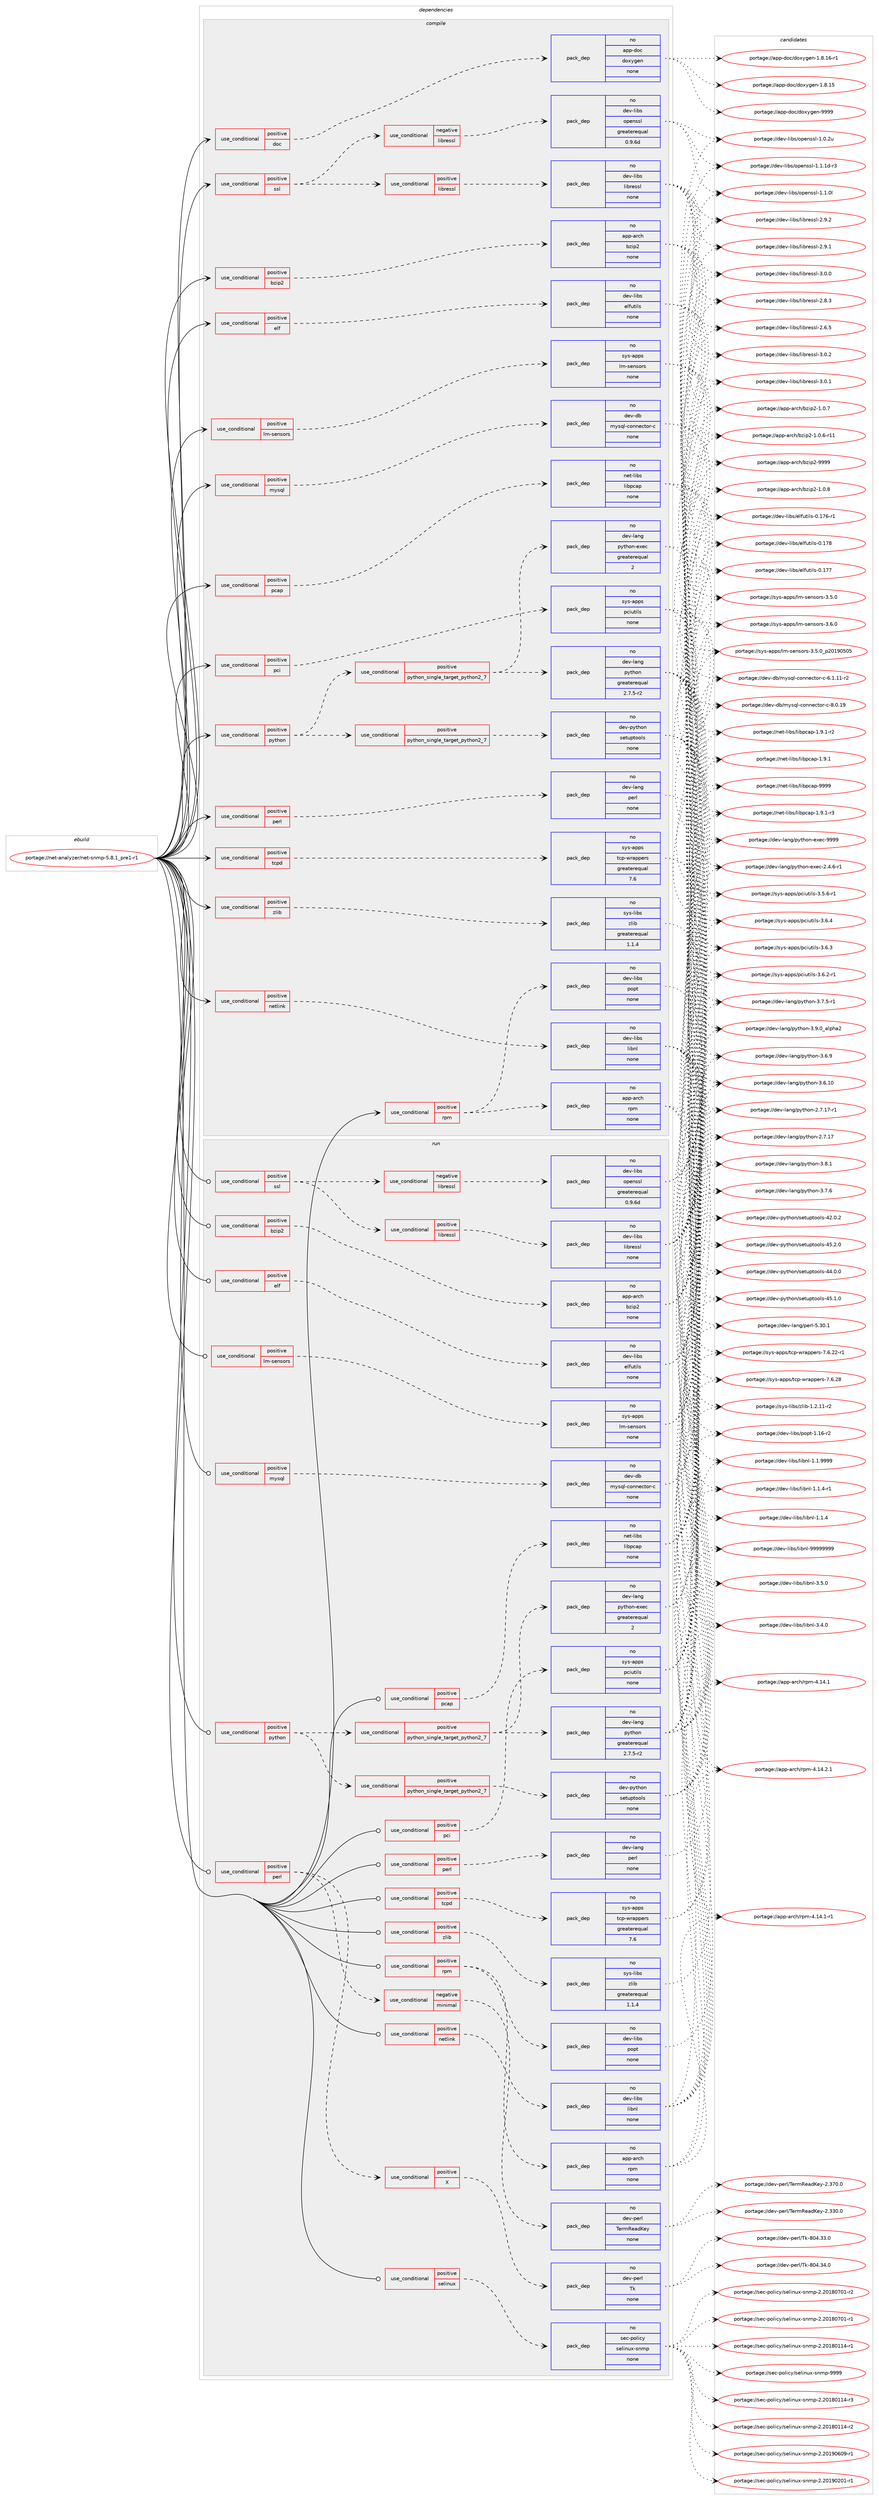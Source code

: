 digraph prolog {

# *************
# Graph options
# *************

newrank=true;
concentrate=true;
compound=true;
graph [rankdir=LR,fontname=Helvetica,fontsize=10,ranksep=1.5];#, ranksep=2.5, nodesep=0.2];
edge  [arrowhead=vee];
node  [fontname=Helvetica,fontsize=10];

# **********
# The ebuild
# **********

subgraph cluster_leftcol {
color=gray;
rank=same;
label=<<i>ebuild</i>>;
id [label="portage://net-analyzer/net-snmp-5.8.1_pre1-r1", color=red, width=4, href="../net-analyzer/net-snmp-5.8.1_pre1-r1.svg"];
}

# ****************
# The dependencies
# ****************

subgraph cluster_midcol {
color=gray;
label=<<i>dependencies</i>>;
subgraph cluster_compile {
fillcolor="#eeeeee";
style=filled;
label=<<i>compile</i>>;
subgraph cond35419 {
dependency157395 [label=<<TABLE BORDER="0" CELLBORDER="1" CELLSPACING="0" CELLPADDING="4"><TR><TD ROWSPAN="3" CELLPADDING="10">use_conditional</TD></TR><TR><TD>positive</TD></TR><TR><TD>bzip2</TD></TR></TABLE>>, shape=none, color=red];
subgraph pack119416 {
dependency157396 [label=<<TABLE BORDER="0" CELLBORDER="1" CELLSPACING="0" CELLPADDING="4" WIDTH="220"><TR><TD ROWSPAN="6" CELLPADDING="30">pack_dep</TD></TR><TR><TD WIDTH="110">no</TD></TR><TR><TD>app-arch</TD></TR><TR><TD>bzip2</TD></TR><TR><TD>none</TD></TR><TR><TD></TD></TR></TABLE>>, shape=none, color=blue];
}
dependency157395:e -> dependency157396:w [weight=20,style="dashed",arrowhead="vee"];
}
id:e -> dependency157395:w [weight=20,style="solid",arrowhead="vee"];
subgraph cond35420 {
dependency157397 [label=<<TABLE BORDER="0" CELLBORDER="1" CELLSPACING="0" CELLPADDING="4"><TR><TD ROWSPAN="3" CELLPADDING="10">use_conditional</TD></TR><TR><TD>positive</TD></TR><TR><TD>doc</TD></TR></TABLE>>, shape=none, color=red];
subgraph pack119417 {
dependency157398 [label=<<TABLE BORDER="0" CELLBORDER="1" CELLSPACING="0" CELLPADDING="4" WIDTH="220"><TR><TD ROWSPAN="6" CELLPADDING="30">pack_dep</TD></TR><TR><TD WIDTH="110">no</TD></TR><TR><TD>app-doc</TD></TR><TR><TD>doxygen</TD></TR><TR><TD>none</TD></TR><TR><TD></TD></TR></TABLE>>, shape=none, color=blue];
}
dependency157397:e -> dependency157398:w [weight=20,style="dashed",arrowhead="vee"];
}
id:e -> dependency157397:w [weight=20,style="solid",arrowhead="vee"];
subgraph cond35421 {
dependency157399 [label=<<TABLE BORDER="0" CELLBORDER="1" CELLSPACING="0" CELLPADDING="4"><TR><TD ROWSPAN="3" CELLPADDING="10">use_conditional</TD></TR><TR><TD>positive</TD></TR><TR><TD>elf</TD></TR></TABLE>>, shape=none, color=red];
subgraph pack119418 {
dependency157400 [label=<<TABLE BORDER="0" CELLBORDER="1" CELLSPACING="0" CELLPADDING="4" WIDTH="220"><TR><TD ROWSPAN="6" CELLPADDING="30">pack_dep</TD></TR><TR><TD WIDTH="110">no</TD></TR><TR><TD>dev-libs</TD></TR><TR><TD>elfutils</TD></TR><TR><TD>none</TD></TR><TR><TD></TD></TR></TABLE>>, shape=none, color=blue];
}
dependency157399:e -> dependency157400:w [weight=20,style="dashed",arrowhead="vee"];
}
id:e -> dependency157399:w [weight=20,style="solid",arrowhead="vee"];
subgraph cond35422 {
dependency157401 [label=<<TABLE BORDER="0" CELLBORDER="1" CELLSPACING="0" CELLPADDING="4"><TR><TD ROWSPAN="3" CELLPADDING="10">use_conditional</TD></TR><TR><TD>positive</TD></TR><TR><TD>lm-sensors</TD></TR></TABLE>>, shape=none, color=red];
subgraph pack119419 {
dependency157402 [label=<<TABLE BORDER="0" CELLBORDER="1" CELLSPACING="0" CELLPADDING="4" WIDTH="220"><TR><TD ROWSPAN="6" CELLPADDING="30">pack_dep</TD></TR><TR><TD WIDTH="110">no</TD></TR><TR><TD>sys-apps</TD></TR><TR><TD>lm-sensors</TD></TR><TR><TD>none</TD></TR><TR><TD></TD></TR></TABLE>>, shape=none, color=blue];
}
dependency157401:e -> dependency157402:w [weight=20,style="dashed",arrowhead="vee"];
}
id:e -> dependency157401:w [weight=20,style="solid",arrowhead="vee"];
subgraph cond35423 {
dependency157403 [label=<<TABLE BORDER="0" CELLBORDER="1" CELLSPACING="0" CELLPADDING="4"><TR><TD ROWSPAN="3" CELLPADDING="10">use_conditional</TD></TR><TR><TD>positive</TD></TR><TR><TD>mysql</TD></TR></TABLE>>, shape=none, color=red];
subgraph pack119420 {
dependency157404 [label=<<TABLE BORDER="0" CELLBORDER="1" CELLSPACING="0" CELLPADDING="4" WIDTH="220"><TR><TD ROWSPAN="6" CELLPADDING="30">pack_dep</TD></TR><TR><TD WIDTH="110">no</TD></TR><TR><TD>dev-db</TD></TR><TR><TD>mysql-connector-c</TD></TR><TR><TD>none</TD></TR><TR><TD></TD></TR></TABLE>>, shape=none, color=blue];
}
dependency157403:e -> dependency157404:w [weight=20,style="dashed",arrowhead="vee"];
}
id:e -> dependency157403:w [weight=20,style="solid",arrowhead="vee"];
subgraph cond35424 {
dependency157405 [label=<<TABLE BORDER="0" CELLBORDER="1" CELLSPACING="0" CELLPADDING="4"><TR><TD ROWSPAN="3" CELLPADDING="10">use_conditional</TD></TR><TR><TD>positive</TD></TR><TR><TD>netlink</TD></TR></TABLE>>, shape=none, color=red];
subgraph pack119421 {
dependency157406 [label=<<TABLE BORDER="0" CELLBORDER="1" CELLSPACING="0" CELLPADDING="4" WIDTH="220"><TR><TD ROWSPAN="6" CELLPADDING="30">pack_dep</TD></TR><TR><TD WIDTH="110">no</TD></TR><TR><TD>dev-libs</TD></TR><TR><TD>libnl</TD></TR><TR><TD>none</TD></TR><TR><TD></TD></TR></TABLE>>, shape=none, color=blue];
}
dependency157405:e -> dependency157406:w [weight=20,style="dashed",arrowhead="vee"];
}
id:e -> dependency157405:w [weight=20,style="solid",arrowhead="vee"];
subgraph cond35425 {
dependency157407 [label=<<TABLE BORDER="0" CELLBORDER="1" CELLSPACING="0" CELLPADDING="4"><TR><TD ROWSPAN="3" CELLPADDING="10">use_conditional</TD></TR><TR><TD>positive</TD></TR><TR><TD>pcap</TD></TR></TABLE>>, shape=none, color=red];
subgraph pack119422 {
dependency157408 [label=<<TABLE BORDER="0" CELLBORDER="1" CELLSPACING="0" CELLPADDING="4" WIDTH="220"><TR><TD ROWSPAN="6" CELLPADDING="30">pack_dep</TD></TR><TR><TD WIDTH="110">no</TD></TR><TR><TD>net-libs</TD></TR><TR><TD>libpcap</TD></TR><TR><TD>none</TD></TR><TR><TD></TD></TR></TABLE>>, shape=none, color=blue];
}
dependency157407:e -> dependency157408:w [weight=20,style="dashed",arrowhead="vee"];
}
id:e -> dependency157407:w [weight=20,style="solid",arrowhead="vee"];
subgraph cond35426 {
dependency157409 [label=<<TABLE BORDER="0" CELLBORDER="1" CELLSPACING="0" CELLPADDING="4"><TR><TD ROWSPAN="3" CELLPADDING="10">use_conditional</TD></TR><TR><TD>positive</TD></TR><TR><TD>pci</TD></TR></TABLE>>, shape=none, color=red];
subgraph pack119423 {
dependency157410 [label=<<TABLE BORDER="0" CELLBORDER="1" CELLSPACING="0" CELLPADDING="4" WIDTH="220"><TR><TD ROWSPAN="6" CELLPADDING="30">pack_dep</TD></TR><TR><TD WIDTH="110">no</TD></TR><TR><TD>sys-apps</TD></TR><TR><TD>pciutils</TD></TR><TR><TD>none</TD></TR><TR><TD></TD></TR></TABLE>>, shape=none, color=blue];
}
dependency157409:e -> dependency157410:w [weight=20,style="dashed",arrowhead="vee"];
}
id:e -> dependency157409:w [weight=20,style="solid",arrowhead="vee"];
subgraph cond35427 {
dependency157411 [label=<<TABLE BORDER="0" CELLBORDER="1" CELLSPACING="0" CELLPADDING="4"><TR><TD ROWSPAN="3" CELLPADDING="10">use_conditional</TD></TR><TR><TD>positive</TD></TR><TR><TD>perl</TD></TR></TABLE>>, shape=none, color=red];
subgraph pack119424 {
dependency157412 [label=<<TABLE BORDER="0" CELLBORDER="1" CELLSPACING="0" CELLPADDING="4" WIDTH="220"><TR><TD ROWSPAN="6" CELLPADDING="30">pack_dep</TD></TR><TR><TD WIDTH="110">no</TD></TR><TR><TD>dev-lang</TD></TR><TR><TD>perl</TD></TR><TR><TD>none</TD></TR><TR><TD></TD></TR></TABLE>>, shape=none, color=blue];
}
dependency157411:e -> dependency157412:w [weight=20,style="dashed",arrowhead="vee"];
}
id:e -> dependency157411:w [weight=20,style="solid",arrowhead="vee"];
subgraph cond35428 {
dependency157413 [label=<<TABLE BORDER="0" CELLBORDER="1" CELLSPACING="0" CELLPADDING="4"><TR><TD ROWSPAN="3" CELLPADDING="10">use_conditional</TD></TR><TR><TD>positive</TD></TR><TR><TD>python</TD></TR></TABLE>>, shape=none, color=red];
subgraph cond35429 {
dependency157414 [label=<<TABLE BORDER="0" CELLBORDER="1" CELLSPACING="0" CELLPADDING="4"><TR><TD ROWSPAN="3" CELLPADDING="10">use_conditional</TD></TR><TR><TD>positive</TD></TR><TR><TD>python_single_target_python2_7</TD></TR></TABLE>>, shape=none, color=red];
subgraph pack119425 {
dependency157415 [label=<<TABLE BORDER="0" CELLBORDER="1" CELLSPACING="0" CELLPADDING="4" WIDTH="220"><TR><TD ROWSPAN="6" CELLPADDING="30">pack_dep</TD></TR><TR><TD WIDTH="110">no</TD></TR><TR><TD>dev-python</TD></TR><TR><TD>setuptools</TD></TR><TR><TD>none</TD></TR><TR><TD></TD></TR></TABLE>>, shape=none, color=blue];
}
dependency157414:e -> dependency157415:w [weight=20,style="dashed",arrowhead="vee"];
}
dependency157413:e -> dependency157414:w [weight=20,style="dashed",arrowhead="vee"];
subgraph cond35430 {
dependency157416 [label=<<TABLE BORDER="0" CELLBORDER="1" CELLSPACING="0" CELLPADDING="4"><TR><TD ROWSPAN="3" CELLPADDING="10">use_conditional</TD></TR><TR><TD>positive</TD></TR><TR><TD>python_single_target_python2_7</TD></TR></TABLE>>, shape=none, color=red];
subgraph pack119426 {
dependency157417 [label=<<TABLE BORDER="0" CELLBORDER="1" CELLSPACING="0" CELLPADDING="4" WIDTH="220"><TR><TD ROWSPAN="6" CELLPADDING="30">pack_dep</TD></TR><TR><TD WIDTH="110">no</TD></TR><TR><TD>dev-lang</TD></TR><TR><TD>python</TD></TR><TR><TD>greaterequal</TD></TR><TR><TD>2.7.5-r2</TD></TR></TABLE>>, shape=none, color=blue];
}
dependency157416:e -> dependency157417:w [weight=20,style="dashed",arrowhead="vee"];
subgraph pack119427 {
dependency157418 [label=<<TABLE BORDER="0" CELLBORDER="1" CELLSPACING="0" CELLPADDING="4" WIDTH="220"><TR><TD ROWSPAN="6" CELLPADDING="30">pack_dep</TD></TR><TR><TD WIDTH="110">no</TD></TR><TR><TD>dev-lang</TD></TR><TR><TD>python-exec</TD></TR><TR><TD>greaterequal</TD></TR><TR><TD>2</TD></TR></TABLE>>, shape=none, color=blue];
}
dependency157416:e -> dependency157418:w [weight=20,style="dashed",arrowhead="vee"];
}
dependency157413:e -> dependency157416:w [weight=20,style="dashed",arrowhead="vee"];
}
id:e -> dependency157413:w [weight=20,style="solid",arrowhead="vee"];
subgraph cond35431 {
dependency157419 [label=<<TABLE BORDER="0" CELLBORDER="1" CELLSPACING="0" CELLPADDING="4"><TR><TD ROWSPAN="3" CELLPADDING="10">use_conditional</TD></TR><TR><TD>positive</TD></TR><TR><TD>rpm</TD></TR></TABLE>>, shape=none, color=red];
subgraph pack119428 {
dependency157420 [label=<<TABLE BORDER="0" CELLBORDER="1" CELLSPACING="0" CELLPADDING="4" WIDTH="220"><TR><TD ROWSPAN="6" CELLPADDING="30">pack_dep</TD></TR><TR><TD WIDTH="110">no</TD></TR><TR><TD>app-arch</TD></TR><TR><TD>rpm</TD></TR><TR><TD>none</TD></TR><TR><TD></TD></TR></TABLE>>, shape=none, color=blue];
}
dependency157419:e -> dependency157420:w [weight=20,style="dashed",arrowhead="vee"];
subgraph pack119429 {
dependency157421 [label=<<TABLE BORDER="0" CELLBORDER="1" CELLSPACING="0" CELLPADDING="4" WIDTH="220"><TR><TD ROWSPAN="6" CELLPADDING="30">pack_dep</TD></TR><TR><TD WIDTH="110">no</TD></TR><TR><TD>dev-libs</TD></TR><TR><TD>popt</TD></TR><TR><TD>none</TD></TR><TR><TD></TD></TR></TABLE>>, shape=none, color=blue];
}
dependency157419:e -> dependency157421:w [weight=20,style="dashed",arrowhead="vee"];
}
id:e -> dependency157419:w [weight=20,style="solid",arrowhead="vee"];
subgraph cond35432 {
dependency157422 [label=<<TABLE BORDER="0" CELLBORDER="1" CELLSPACING="0" CELLPADDING="4"><TR><TD ROWSPAN="3" CELLPADDING="10">use_conditional</TD></TR><TR><TD>positive</TD></TR><TR><TD>ssl</TD></TR></TABLE>>, shape=none, color=red];
subgraph cond35433 {
dependency157423 [label=<<TABLE BORDER="0" CELLBORDER="1" CELLSPACING="0" CELLPADDING="4"><TR><TD ROWSPAN="3" CELLPADDING="10">use_conditional</TD></TR><TR><TD>negative</TD></TR><TR><TD>libressl</TD></TR></TABLE>>, shape=none, color=red];
subgraph pack119430 {
dependency157424 [label=<<TABLE BORDER="0" CELLBORDER="1" CELLSPACING="0" CELLPADDING="4" WIDTH="220"><TR><TD ROWSPAN="6" CELLPADDING="30">pack_dep</TD></TR><TR><TD WIDTH="110">no</TD></TR><TR><TD>dev-libs</TD></TR><TR><TD>openssl</TD></TR><TR><TD>greaterequal</TD></TR><TR><TD>0.9.6d</TD></TR></TABLE>>, shape=none, color=blue];
}
dependency157423:e -> dependency157424:w [weight=20,style="dashed",arrowhead="vee"];
}
dependency157422:e -> dependency157423:w [weight=20,style="dashed",arrowhead="vee"];
subgraph cond35434 {
dependency157425 [label=<<TABLE BORDER="0" CELLBORDER="1" CELLSPACING="0" CELLPADDING="4"><TR><TD ROWSPAN="3" CELLPADDING="10">use_conditional</TD></TR><TR><TD>positive</TD></TR><TR><TD>libressl</TD></TR></TABLE>>, shape=none, color=red];
subgraph pack119431 {
dependency157426 [label=<<TABLE BORDER="0" CELLBORDER="1" CELLSPACING="0" CELLPADDING="4" WIDTH="220"><TR><TD ROWSPAN="6" CELLPADDING="30">pack_dep</TD></TR><TR><TD WIDTH="110">no</TD></TR><TR><TD>dev-libs</TD></TR><TR><TD>libressl</TD></TR><TR><TD>none</TD></TR><TR><TD></TD></TR></TABLE>>, shape=none, color=blue];
}
dependency157425:e -> dependency157426:w [weight=20,style="dashed",arrowhead="vee"];
}
dependency157422:e -> dependency157425:w [weight=20,style="dashed",arrowhead="vee"];
}
id:e -> dependency157422:w [weight=20,style="solid",arrowhead="vee"];
subgraph cond35435 {
dependency157427 [label=<<TABLE BORDER="0" CELLBORDER="1" CELLSPACING="0" CELLPADDING="4"><TR><TD ROWSPAN="3" CELLPADDING="10">use_conditional</TD></TR><TR><TD>positive</TD></TR><TR><TD>tcpd</TD></TR></TABLE>>, shape=none, color=red];
subgraph pack119432 {
dependency157428 [label=<<TABLE BORDER="0" CELLBORDER="1" CELLSPACING="0" CELLPADDING="4" WIDTH="220"><TR><TD ROWSPAN="6" CELLPADDING="30">pack_dep</TD></TR><TR><TD WIDTH="110">no</TD></TR><TR><TD>sys-apps</TD></TR><TR><TD>tcp-wrappers</TD></TR><TR><TD>greaterequal</TD></TR><TR><TD>7.6</TD></TR></TABLE>>, shape=none, color=blue];
}
dependency157427:e -> dependency157428:w [weight=20,style="dashed",arrowhead="vee"];
}
id:e -> dependency157427:w [weight=20,style="solid",arrowhead="vee"];
subgraph cond35436 {
dependency157429 [label=<<TABLE BORDER="0" CELLBORDER="1" CELLSPACING="0" CELLPADDING="4"><TR><TD ROWSPAN="3" CELLPADDING="10">use_conditional</TD></TR><TR><TD>positive</TD></TR><TR><TD>zlib</TD></TR></TABLE>>, shape=none, color=red];
subgraph pack119433 {
dependency157430 [label=<<TABLE BORDER="0" CELLBORDER="1" CELLSPACING="0" CELLPADDING="4" WIDTH="220"><TR><TD ROWSPAN="6" CELLPADDING="30">pack_dep</TD></TR><TR><TD WIDTH="110">no</TD></TR><TR><TD>sys-libs</TD></TR><TR><TD>zlib</TD></TR><TR><TD>greaterequal</TD></TR><TR><TD>1.1.4</TD></TR></TABLE>>, shape=none, color=blue];
}
dependency157429:e -> dependency157430:w [weight=20,style="dashed",arrowhead="vee"];
}
id:e -> dependency157429:w [weight=20,style="solid",arrowhead="vee"];
}
subgraph cluster_compileandrun {
fillcolor="#eeeeee";
style=filled;
label=<<i>compile and run</i>>;
}
subgraph cluster_run {
fillcolor="#eeeeee";
style=filled;
label=<<i>run</i>>;
subgraph cond35437 {
dependency157431 [label=<<TABLE BORDER="0" CELLBORDER="1" CELLSPACING="0" CELLPADDING="4"><TR><TD ROWSPAN="3" CELLPADDING="10">use_conditional</TD></TR><TR><TD>positive</TD></TR><TR><TD>bzip2</TD></TR></TABLE>>, shape=none, color=red];
subgraph pack119434 {
dependency157432 [label=<<TABLE BORDER="0" CELLBORDER="1" CELLSPACING="0" CELLPADDING="4" WIDTH="220"><TR><TD ROWSPAN="6" CELLPADDING="30">pack_dep</TD></TR><TR><TD WIDTH="110">no</TD></TR><TR><TD>app-arch</TD></TR><TR><TD>bzip2</TD></TR><TR><TD>none</TD></TR><TR><TD></TD></TR></TABLE>>, shape=none, color=blue];
}
dependency157431:e -> dependency157432:w [weight=20,style="dashed",arrowhead="vee"];
}
id:e -> dependency157431:w [weight=20,style="solid",arrowhead="odot"];
subgraph cond35438 {
dependency157433 [label=<<TABLE BORDER="0" CELLBORDER="1" CELLSPACING="0" CELLPADDING="4"><TR><TD ROWSPAN="3" CELLPADDING="10">use_conditional</TD></TR><TR><TD>positive</TD></TR><TR><TD>elf</TD></TR></TABLE>>, shape=none, color=red];
subgraph pack119435 {
dependency157434 [label=<<TABLE BORDER="0" CELLBORDER="1" CELLSPACING="0" CELLPADDING="4" WIDTH="220"><TR><TD ROWSPAN="6" CELLPADDING="30">pack_dep</TD></TR><TR><TD WIDTH="110">no</TD></TR><TR><TD>dev-libs</TD></TR><TR><TD>elfutils</TD></TR><TR><TD>none</TD></TR><TR><TD></TD></TR></TABLE>>, shape=none, color=blue];
}
dependency157433:e -> dependency157434:w [weight=20,style="dashed",arrowhead="vee"];
}
id:e -> dependency157433:w [weight=20,style="solid",arrowhead="odot"];
subgraph cond35439 {
dependency157435 [label=<<TABLE BORDER="0" CELLBORDER="1" CELLSPACING="0" CELLPADDING="4"><TR><TD ROWSPAN="3" CELLPADDING="10">use_conditional</TD></TR><TR><TD>positive</TD></TR><TR><TD>lm-sensors</TD></TR></TABLE>>, shape=none, color=red];
subgraph pack119436 {
dependency157436 [label=<<TABLE BORDER="0" CELLBORDER="1" CELLSPACING="0" CELLPADDING="4" WIDTH="220"><TR><TD ROWSPAN="6" CELLPADDING="30">pack_dep</TD></TR><TR><TD WIDTH="110">no</TD></TR><TR><TD>sys-apps</TD></TR><TR><TD>lm-sensors</TD></TR><TR><TD>none</TD></TR><TR><TD></TD></TR></TABLE>>, shape=none, color=blue];
}
dependency157435:e -> dependency157436:w [weight=20,style="dashed",arrowhead="vee"];
}
id:e -> dependency157435:w [weight=20,style="solid",arrowhead="odot"];
subgraph cond35440 {
dependency157437 [label=<<TABLE BORDER="0" CELLBORDER="1" CELLSPACING="0" CELLPADDING="4"><TR><TD ROWSPAN="3" CELLPADDING="10">use_conditional</TD></TR><TR><TD>positive</TD></TR><TR><TD>mysql</TD></TR></TABLE>>, shape=none, color=red];
subgraph pack119437 {
dependency157438 [label=<<TABLE BORDER="0" CELLBORDER="1" CELLSPACING="0" CELLPADDING="4" WIDTH="220"><TR><TD ROWSPAN="6" CELLPADDING="30">pack_dep</TD></TR><TR><TD WIDTH="110">no</TD></TR><TR><TD>dev-db</TD></TR><TR><TD>mysql-connector-c</TD></TR><TR><TD>none</TD></TR><TR><TD></TD></TR></TABLE>>, shape=none, color=blue];
}
dependency157437:e -> dependency157438:w [weight=20,style="dashed",arrowhead="vee"];
}
id:e -> dependency157437:w [weight=20,style="solid",arrowhead="odot"];
subgraph cond35441 {
dependency157439 [label=<<TABLE BORDER="0" CELLBORDER="1" CELLSPACING="0" CELLPADDING="4"><TR><TD ROWSPAN="3" CELLPADDING="10">use_conditional</TD></TR><TR><TD>positive</TD></TR><TR><TD>netlink</TD></TR></TABLE>>, shape=none, color=red];
subgraph pack119438 {
dependency157440 [label=<<TABLE BORDER="0" CELLBORDER="1" CELLSPACING="0" CELLPADDING="4" WIDTH="220"><TR><TD ROWSPAN="6" CELLPADDING="30">pack_dep</TD></TR><TR><TD WIDTH="110">no</TD></TR><TR><TD>dev-libs</TD></TR><TR><TD>libnl</TD></TR><TR><TD>none</TD></TR><TR><TD></TD></TR></TABLE>>, shape=none, color=blue];
}
dependency157439:e -> dependency157440:w [weight=20,style="dashed",arrowhead="vee"];
}
id:e -> dependency157439:w [weight=20,style="solid",arrowhead="odot"];
subgraph cond35442 {
dependency157441 [label=<<TABLE BORDER="0" CELLBORDER="1" CELLSPACING="0" CELLPADDING="4"><TR><TD ROWSPAN="3" CELLPADDING="10">use_conditional</TD></TR><TR><TD>positive</TD></TR><TR><TD>pcap</TD></TR></TABLE>>, shape=none, color=red];
subgraph pack119439 {
dependency157442 [label=<<TABLE BORDER="0" CELLBORDER="1" CELLSPACING="0" CELLPADDING="4" WIDTH="220"><TR><TD ROWSPAN="6" CELLPADDING="30">pack_dep</TD></TR><TR><TD WIDTH="110">no</TD></TR><TR><TD>net-libs</TD></TR><TR><TD>libpcap</TD></TR><TR><TD>none</TD></TR><TR><TD></TD></TR></TABLE>>, shape=none, color=blue];
}
dependency157441:e -> dependency157442:w [weight=20,style="dashed",arrowhead="vee"];
}
id:e -> dependency157441:w [weight=20,style="solid",arrowhead="odot"];
subgraph cond35443 {
dependency157443 [label=<<TABLE BORDER="0" CELLBORDER="1" CELLSPACING="0" CELLPADDING="4"><TR><TD ROWSPAN="3" CELLPADDING="10">use_conditional</TD></TR><TR><TD>positive</TD></TR><TR><TD>pci</TD></TR></TABLE>>, shape=none, color=red];
subgraph pack119440 {
dependency157444 [label=<<TABLE BORDER="0" CELLBORDER="1" CELLSPACING="0" CELLPADDING="4" WIDTH="220"><TR><TD ROWSPAN="6" CELLPADDING="30">pack_dep</TD></TR><TR><TD WIDTH="110">no</TD></TR><TR><TD>sys-apps</TD></TR><TR><TD>pciutils</TD></TR><TR><TD>none</TD></TR><TR><TD></TD></TR></TABLE>>, shape=none, color=blue];
}
dependency157443:e -> dependency157444:w [weight=20,style="dashed",arrowhead="vee"];
}
id:e -> dependency157443:w [weight=20,style="solid",arrowhead="odot"];
subgraph cond35444 {
dependency157445 [label=<<TABLE BORDER="0" CELLBORDER="1" CELLSPACING="0" CELLPADDING="4"><TR><TD ROWSPAN="3" CELLPADDING="10">use_conditional</TD></TR><TR><TD>positive</TD></TR><TR><TD>perl</TD></TR></TABLE>>, shape=none, color=red];
subgraph cond35445 {
dependency157446 [label=<<TABLE BORDER="0" CELLBORDER="1" CELLSPACING="0" CELLPADDING="4"><TR><TD ROWSPAN="3" CELLPADDING="10">use_conditional</TD></TR><TR><TD>positive</TD></TR><TR><TD>X</TD></TR></TABLE>>, shape=none, color=red];
subgraph pack119441 {
dependency157447 [label=<<TABLE BORDER="0" CELLBORDER="1" CELLSPACING="0" CELLPADDING="4" WIDTH="220"><TR><TD ROWSPAN="6" CELLPADDING="30">pack_dep</TD></TR><TR><TD WIDTH="110">no</TD></TR><TR><TD>dev-perl</TD></TR><TR><TD>Tk</TD></TR><TR><TD>none</TD></TR><TR><TD></TD></TR></TABLE>>, shape=none, color=blue];
}
dependency157446:e -> dependency157447:w [weight=20,style="dashed",arrowhead="vee"];
}
dependency157445:e -> dependency157446:w [weight=20,style="dashed",arrowhead="vee"];
subgraph cond35446 {
dependency157448 [label=<<TABLE BORDER="0" CELLBORDER="1" CELLSPACING="0" CELLPADDING="4"><TR><TD ROWSPAN="3" CELLPADDING="10">use_conditional</TD></TR><TR><TD>negative</TD></TR><TR><TD>minimal</TD></TR></TABLE>>, shape=none, color=red];
subgraph pack119442 {
dependency157449 [label=<<TABLE BORDER="0" CELLBORDER="1" CELLSPACING="0" CELLPADDING="4" WIDTH="220"><TR><TD ROWSPAN="6" CELLPADDING="30">pack_dep</TD></TR><TR><TD WIDTH="110">no</TD></TR><TR><TD>dev-perl</TD></TR><TR><TD>TermReadKey</TD></TR><TR><TD>none</TD></TR><TR><TD></TD></TR></TABLE>>, shape=none, color=blue];
}
dependency157448:e -> dependency157449:w [weight=20,style="dashed",arrowhead="vee"];
}
dependency157445:e -> dependency157448:w [weight=20,style="dashed",arrowhead="vee"];
}
id:e -> dependency157445:w [weight=20,style="solid",arrowhead="odot"];
subgraph cond35447 {
dependency157450 [label=<<TABLE BORDER="0" CELLBORDER="1" CELLSPACING="0" CELLPADDING="4"><TR><TD ROWSPAN="3" CELLPADDING="10">use_conditional</TD></TR><TR><TD>positive</TD></TR><TR><TD>perl</TD></TR></TABLE>>, shape=none, color=red];
subgraph pack119443 {
dependency157451 [label=<<TABLE BORDER="0" CELLBORDER="1" CELLSPACING="0" CELLPADDING="4" WIDTH="220"><TR><TD ROWSPAN="6" CELLPADDING="30">pack_dep</TD></TR><TR><TD WIDTH="110">no</TD></TR><TR><TD>dev-lang</TD></TR><TR><TD>perl</TD></TR><TR><TD>none</TD></TR><TR><TD></TD></TR></TABLE>>, shape=none, color=blue];
}
dependency157450:e -> dependency157451:w [weight=20,style="dashed",arrowhead="vee"];
}
id:e -> dependency157450:w [weight=20,style="solid",arrowhead="odot"];
subgraph cond35448 {
dependency157452 [label=<<TABLE BORDER="0" CELLBORDER="1" CELLSPACING="0" CELLPADDING="4"><TR><TD ROWSPAN="3" CELLPADDING="10">use_conditional</TD></TR><TR><TD>positive</TD></TR><TR><TD>python</TD></TR></TABLE>>, shape=none, color=red];
subgraph cond35449 {
dependency157453 [label=<<TABLE BORDER="0" CELLBORDER="1" CELLSPACING="0" CELLPADDING="4"><TR><TD ROWSPAN="3" CELLPADDING="10">use_conditional</TD></TR><TR><TD>positive</TD></TR><TR><TD>python_single_target_python2_7</TD></TR></TABLE>>, shape=none, color=red];
subgraph pack119444 {
dependency157454 [label=<<TABLE BORDER="0" CELLBORDER="1" CELLSPACING="0" CELLPADDING="4" WIDTH="220"><TR><TD ROWSPAN="6" CELLPADDING="30">pack_dep</TD></TR><TR><TD WIDTH="110">no</TD></TR><TR><TD>dev-python</TD></TR><TR><TD>setuptools</TD></TR><TR><TD>none</TD></TR><TR><TD></TD></TR></TABLE>>, shape=none, color=blue];
}
dependency157453:e -> dependency157454:w [weight=20,style="dashed",arrowhead="vee"];
}
dependency157452:e -> dependency157453:w [weight=20,style="dashed",arrowhead="vee"];
subgraph cond35450 {
dependency157455 [label=<<TABLE BORDER="0" CELLBORDER="1" CELLSPACING="0" CELLPADDING="4"><TR><TD ROWSPAN="3" CELLPADDING="10">use_conditional</TD></TR><TR><TD>positive</TD></TR><TR><TD>python_single_target_python2_7</TD></TR></TABLE>>, shape=none, color=red];
subgraph pack119445 {
dependency157456 [label=<<TABLE BORDER="0" CELLBORDER="1" CELLSPACING="0" CELLPADDING="4" WIDTH="220"><TR><TD ROWSPAN="6" CELLPADDING="30">pack_dep</TD></TR><TR><TD WIDTH="110">no</TD></TR><TR><TD>dev-lang</TD></TR><TR><TD>python</TD></TR><TR><TD>greaterequal</TD></TR><TR><TD>2.7.5-r2</TD></TR></TABLE>>, shape=none, color=blue];
}
dependency157455:e -> dependency157456:w [weight=20,style="dashed",arrowhead="vee"];
subgraph pack119446 {
dependency157457 [label=<<TABLE BORDER="0" CELLBORDER="1" CELLSPACING="0" CELLPADDING="4" WIDTH="220"><TR><TD ROWSPAN="6" CELLPADDING="30">pack_dep</TD></TR><TR><TD WIDTH="110">no</TD></TR><TR><TD>dev-lang</TD></TR><TR><TD>python-exec</TD></TR><TR><TD>greaterequal</TD></TR><TR><TD>2</TD></TR></TABLE>>, shape=none, color=blue];
}
dependency157455:e -> dependency157457:w [weight=20,style="dashed",arrowhead="vee"];
}
dependency157452:e -> dependency157455:w [weight=20,style="dashed",arrowhead="vee"];
}
id:e -> dependency157452:w [weight=20,style="solid",arrowhead="odot"];
subgraph cond35451 {
dependency157458 [label=<<TABLE BORDER="0" CELLBORDER="1" CELLSPACING="0" CELLPADDING="4"><TR><TD ROWSPAN="3" CELLPADDING="10">use_conditional</TD></TR><TR><TD>positive</TD></TR><TR><TD>rpm</TD></TR></TABLE>>, shape=none, color=red];
subgraph pack119447 {
dependency157459 [label=<<TABLE BORDER="0" CELLBORDER="1" CELLSPACING="0" CELLPADDING="4" WIDTH="220"><TR><TD ROWSPAN="6" CELLPADDING="30">pack_dep</TD></TR><TR><TD WIDTH="110">no</TD></TR><TR><TD>app-arch</TD></TR><TR><TD>rpm</TD></TR><TR><TD>none</TD></TR><TR><TD></TD></TR></TABLE>>, shape=none, color=blue];
}
dependency157458:e -> dependency157459:w [weight=20,style="dashed",arrowhead="vee"];
subgraph pack119448 {
dependency157460 [label=<<TABLE BORDER="0" CELLBORDER="1" CELLSPACING="0" CELLPADDING="4" WIDTH="220"><TR><TD ROWSPAN="6" CELLPADDING="30">pack_dep</TD></TR><TR><TD WIDTH="110">no</TD></TR><TR><TD>dev-libs</TD></TR><TR><TD>popt</TD></TR><TR><TD>none</TD></TR><TR><TD></TD></TR></TABLE>>, shape=none, color=blue];
}
dependency157458:e -> dependency157460:w [weight=20,style="dashed",arrowhead="vee"];
}
id:e -> dependency157458:w [weight=20,style="solid",arrowhead="odot"];
subgraph cond35452 {
dependency157461 [label=<<TABLE BORDER="0" CELLBORDER="1" CELLSPACING="0" CELLPADDING="4"><TR><TD ROWSPAN="3" CELLPADDING="10">use_conditional</TD></TR><TR><TD>positive</TD></TR><TR><TD>selinux</TD></TR></TABLE>>, shape=none, color=red];
subgraph pack119449 {
dependency157462 [label=<<TABLE BORDER="0" CELLBORDER="1" CELLSPACING="0" CELLPADDING="4" WIDTH="220"><TR><TD ROWSPAN="6" CELLPADDING="30">pack_dep</TD></TR><TR><TD WIDTH="110">no</TD></TR><TR><TD>sec-policy</TD></TR><TR><TD>selinux-snmp</TD></TR><TR><TD>none</TD></TR><TR><TD></TD></TR></TABLE>>, shape=none, color=blue];
}
dependency157461:e -> dependency157462:w [weight=20,style="dashed",arrowhead="vee"];
}
id:e -> dependency157461:w [weight=20,style="solid",arrowhead="odot"];
subgraph cond35453 {
dependency157463 [label=<<TABLE BORDER="0" CELLBORDER="1" CELLSPACING="0" CELLPADDING="4"><TR><TD ROWSPAN="3" CELLPADDING="10">use_conditional</TD></TR><TR><TD>positive</TD></TR><TR><TD>ssl</TD></TR></TABLE>>, shape=none, color=red];
subgraph cond35454 {
dependency157464 [label=<<TABLE BORDER="0" CELLBORDER="1" CELLSPACING="0" CELLPADDING="4"><TR><TD ROWSPAN="3" CELLPADDING="10">use_conditional</TD></TR><TR><TD>negative</TD></TR><TR><TD>libressl</TD></TR></TABLE>>, shape=none, color=red];
subgraph pack119450 {
dependency157465 [label=<<TABLE BORDER="0" CELLBORDER="1" CELLSPACING="0" CELLPADDING="4" WIDTH="220"><TR><TD ROWSPAN="6" CELLPADDING="30">pack_dep</TD></TR><TR><TD WIDTH="110">no</TD></TR><TR><TD>dev-libs</TD></TR><TR><TD>openssl</TD></TR><TR><TD>greaterequal</TD></TR><TR><TD>0.9.6d</TD></TR></TABLE>>, shape=none, color=blue];
}
dependency157464:e -> dependency157465:w [weight=20,style="dashed",arrowhead="vee"];
}
dependency157463:e -> dependency157464:w [weight=20,style="dashed",arrowhead="vee"];
subgraph cond35455 {
dependency157466 [label=<<TABLE BORDER="0" CELLBORDER="1" CELLSPACING="0" CELLPADDING="4"><TR><TD ROWSPAN="3" CELLPADDING="10">use_conditional</TD></TR><TR><TD>positive</TD></TR><TR><TD>libressl</TD></TR></TABLE>>, shape=none, color=red];
subgraph pack119451 {
dependency157467 [label=<<TABLE BORDER="0" CELLBORDER="1" CELLSPACING="0" CELLPADDING="4" WIDTH="220"><TR><TD ROWSPAN="6" CELLPADDING="30">pack_dep</TD></TR><TR><TD WIDTH="110">no</TD></TR><TR><TD>dev-libs</TD></TR><TR><TD>libressl</TD></TR><TR><TD>none</TD></TR><TR><TD></TD></TR></TABLE>>, shape=none, color=blue];
}
dependency157466:e -> dependency157467:w [weight=20,style="dashed",arrowhead="vee"];
}
dependency157463:e -> dependency157466:w [weight=20,style="dashed",arrowhead="vee"];
}
id:e -> dependency157463:w [weight=20,style="solid",arrowhead="odot"];
subgraph cond35456 {
dependency157468 [label=<<TABLE BORDER="0" CELLBORDER="1" CELLSPACING="0" CELLPADDING="4"><TR><TD ROWSPAN="3" CELLPADDING="10">use_conditional</TD></TR><TR><TD>positive</TD></TR><TR><TD>tcpd</TD></TR></TABLE>>, shape=none, color=red];
subgraph pack119452 {
dependency157469 [label=<<TABLE BORDER="0" CELLBORDER="1" CELLSPACING="0" CELLPADDING="4" WIDTH="220"><TR><TD ROWSPAN="6" CELLPADDING="30">pack_dep</TD></TR><TR><TD WIDTH="110">no</TD></TR><TR><TD>sys-apps</TD></TR><TR><TD>tcp-wrappers</TD></TR><TR><TD>greaterequal</TD></TR><TR><TD>7.6</TD></TR></TABLE>>, shape=none, color=blue];
}
dependency157468:e -> dependency157469:w [weight=20,style="dashed",arrowhead="vee"];
}
id:e -> dependency157468:w [weight=20,style="solid",arrowhead="odot"];
subgraph cond35457 {
dependency157470 [label=<<TABLE BORDER="0" CELLBORDER="1" CELLSPACING="0" CELLPADDING="4"><TR><TD ROWSPAN="3" CELLPADDING="10">use_conditional</TD></TR><TR><TD>positive</TD></TR><TR><TD>zlib</TD></TR></TABLE>>, shape=none, color=red];
subgraph pack119453 {
dependency157471 [label=<<TABLE BORDER="0" CELLBORDER="1" CELLSPACING="0" CELLPADDING="4" WIDTH="220"><TR><TD ROWSPAN="6" CELLPADDING="30">pack_dep</TD></TR><TR><TD WIDTH="110">no</TD></TR><TR><TD>sys-libs</TD></TR><TR><TD>zlib</TD></TR><TR><TD>greaterequal</TD></TR><TR><TD>1.1.4</TD></TR></TABLE>>, shape=none, color=blue];
}
dependency157470:e -> dependency157471:w [weight=20,style="dashed",arrowhead="vee"];
}
id:e -> dependency157470:w [weight=20,style="solid",arrowhead="odot"];
}
}

# **************
# The candidates
# **************

subgraph cluster_choices {
rank=same;
color=gray;
label=<<i>candidates</i>>;

subgraph choice119416 {
color=black;
nodesep=1;
choice971121124597114991044798122105112504557575757 [label="portage://app-arch/bzip2-9999", color=red, width=4,href="../app-arch/bzip2-9999.svg"];
choice97112112459711499104479812210511250454946484656 [label="portage://app-arch/bzip2-1.0.8", color=red, width=4,href="../app-arch/bzip2-1.0.8.svg"];
choice97112112459711499104479812210511250454946484655 [label="portage://app-arch/bzip2-1.0.7", color=red, width=4,href="../app-arch/bzip2-1.0.7.svg"];
choice97112112459711499104479812210511250454946484654451144949 [label="portage://app-arch/bzip2-1.0.6-r11", color=red, width=4,href="../app-arch/bzip2-1.0.6-r11.svg"];
dependency157396:e -> choice971121124597114991044798122105112504557575757:w [style=dotted,weight="100"];
dependency157396:e -> choice97112112459711499104479812210511250454946484656:w [style=dotted,weight="100"];
dependency157396:e -> choice97112112459711499104479812210511250454946484655:w [style=dotted,weight="100"];
dependency157396:e -> choice97112112459711499104479812210511250454946484654451144949:w [style=dotted,weight="100"];
}
subgraph choice119417 {
color=black;
nodesep=1;
choice971121124510011199471001111201211031011104557575757 [label="portage://app-doc/doxygen-9999", color=red, width=4,href="../app-doc/doxygen-9999.svg"];
choice97112112451001119947100111120121103101110454946564649544511449 [label="portage://app-doc/doxygen-1.8.16-r1", color=red, width=4,href="../app-doc/doxygen-1.8.16-r1.svg"];
choice9711211245100111994710011112012110310111045494656464953 [label="portage://app-doc/doxygen-1.8.15", color=red, width=4,href="../app-doc/doxygen-1.8.15.svg"];
dependency157398:e -> choice971121124510011199471001111201211031011104557575757:w [style=dotted,weight="100"];
dependency157398:e -> choice97112112451001119947100111120121103101110454946564649544511449:w [style=dotted,weight="100"];
dependency157398:e -> choice9711211245100111994710011112012110310111045494656464953:w [style=dotted,weight="100"];
}
subgraph choice119418 {
color=black;
nodesep=1;
choice100101118451081059811547101108102117116105108115454846495556 [label="portage://dev-libs/elfutils-0.178", color=red, width=4,href="../dev-libs/elfutils-0.178.svg"];
choice100101118451081059811547101108102117116105108115454846495555 [label="portage://dev-libs/elfutils-0.177", color=red, width=4,href="../dev-libs/elfutils-0.177.svg"];
choice1001011184510810598115471011081021171161051081154548464955544511449 [label="portage://dev-libs/elfutils-0.176-r1", color=red, width=4,href="../dev-libs/elfutils-0.176-r1.svg"];
dependency157400:e -> choice100101118451081059811547101108102117116105108115454846495556:w [style=dotted,weight="100"];
dependency157400:e -> choice100101118451081059811547101108102117116105108115454846495555:w [style=dotted,weight="100"];
dependency157400:e -> choice1001011184510810598115471011081021171161051081154548464955544511449:w [style=dotted,weight="100"];
}
subgraph choice119419 {
color=black;
nodesep=1;
choice11512111545971121121154710810945115101110115111114115455146544648 [label="portage://sys-apps/lm-sensors-3.6.0", color=red, width=4,href="../sys-apps/lm-sensors-3.6.0.svg"];
choice11512111545971121121154710810945115101110115111114115455146534648951125048495748534853 [label="portage://sys-apps/lm-sensors-3.5.0_p20190505", color=red, width=4,href="../sys-apps/lm-sensors-3.5.0_p20190505.svg"];
choice11512111545971121121154710810945115101110115111114115455146534648 [label="portage://sys-apps/lm-sensors-3.5.0", color=red, width=4,href="../sys-apps/lm-sensors-3.5.0.svg"];
dependency157402:e -> choice11512111545971121121154710810945115101110115111114115455146544648:w [style=dotted,weight="100"];
dependency157402:e -> choice11512111545971121121154710810945115101110115111114115455146534648951125048495748534853:w [style=dotted,weight="100"];
dependency157402:e -> choice11512111545971121121154710810945115101110115111114115455146534648:w [style=dotted,weight="100"];
}
subgraph choice119420 {
color=black;
nodesep=1;
choice100101118451009847109121115113108459911111011010199116111114459945564648464957 [label="portage://dev-db/mysql-connector-c-8.0.19", color=red, width=4,href="../dev-db/mysql-connector-c-8.0.19.svg"];
choice1001011184510098471091211151131084599111110110101991161111144599455446494649494511450 [label="portage://dev-db/mysql-connector-c-6.1.11-r2", color=red, width=4,href="../dev-db/mysql-connector-c-6.1.11-r2.svg"];
dependency157404:e -> choice100101118451009847109121115113108459911111011010199116111114459945564648464957:w [style=dotted,weight="100"];
dependency157404:e -> choice1001011184510098471091211151131084599111110110101991161111144599455446494649494511450:w [style=dotted,weight="100"];
}
subgraph choice119421 {
color=black;
nodesep=1;
choice10010111845108105981154710810598110108455757575757575757 [label="portage://dev-libs/libnl-99999999", color=red, width=4,href="../dev-libs/libnl-99999999.svg"];
choice10010111845108105981154710810598110108455146534648 [label="portage://dev-libs/libnl-3.5.0", color=red, width=4,href="../dev-libs/libnl-3.5.0.svg"];
choice10010111845108105981154710810598110108455146524648 [label="portage://dev-libs/libnl-3.4.0", color=red, width=4,href="../dev-libs/libnl-3.4.0.svg"];
choice10010111845108105981154710810598110108454946494657575757 [label="portage://dev-libs/libnl-1.1.9999", color=red, width=4,href="../dev-libs/libnl-1.1.9999.svg"];
choice100101118451081059811547108105981101084549464946524511449 [label="portage://dev-libs/libnl-1.1.4-r1", color=red, width=4,href="../dev-libs/libnl-1.1.4-r1.svg"];
choice10010111845108105981154710810598110108454946494652 [label="portage://dev-libs/libnl-1.1.4", color=red, width=4,href="../dev-libs/libnl-1.1.4.svg"];
dependency157406:e -> choice10010111845108105981154710810598110108455757575757575757:w [style=dotted,weight="100"];
dependency157406:e -> choice10010111845108105981154710810598110108455146534648:w [style=dotted,weight="100"];
dependency157406:e -> choice10010111845108105981154710810598110108455146524648:w [style=dotted,weight="100"];
dependency157406:e -> choice10010111845108105981154710810598110108454946494657575757:w [style=dotted,weight="100"];
dependency157406:e -> choice100101118451081059811547108105981101084549464946524511449:w [style=dotted,weight="100"];
dependency157406:e -> choice10010111845108105981154710810598110108454946494652:w [style=dotted,weight="100"];
}
subgraph choice119422 {
color=black;
nodesep=1;
choice1101011164510810598115471081059811299971124557575757 [label="portage://net-libs/libpcap-9999", color=red, width=4,href="../net-libs/libpcap-9999.svg"];
choice1101011164510810598115471081059811299971124549465746494511451 [label="portage://net-libs/libpcap-1.9.1-r3", color=red, width=4,href="../net-libs/libpcap-1.9.1-r3.svg"];
choice1101011164510810598115471081059811299971124549465746494511450 [label="portage://net-libs/libpcap-1.9.1-r2", color=red, width=4,href="../net-libs/libpcap-1.9.1-r2.svg"];
choice110101116451081059811547108105981129997112454946574649 [label="portage://net-libs/libpcap-1.9.1", color=red, width=4,href="../net-libs/libpcap-1.9.1.svg"];
dependency157408:e -> choice1101011164510810598115471081059811299971124557575757:w [style=dotted,weight="100"];
dependency157408:e -> choice1101011164510810598115471081059811299971124549465746494511451:w [style=dotted,weight="100"];
dependency157408:e -> choice1101011164510810598115471081059811299971124549465746494511450:w [style=dotted,weight="100"];
dependency157408:e -> choice110101116451081059811547108105981129997112454946574649:w [style=dotted,weight="100"];
}
subgraph choice119423 {
color=black;
nodesep=1;
choice11512111545971121121154711299105117116105108115455146544652 [label="portage://sys-apps/pciutils-3.6.4", color=red, width=4,href="../sys-apps/pciutils-3.6.4.svg"];
choice11512111545971121121154711299105117116105108115455146544651 [label="portage://sys-apps/pciutils-3.6.3", color=red, width=4,href="../sys-apps/pciutils-3.6.3.svg"];
choice115121115459711211211547112991051171161051081154551465446504511449 [label="portage://sys-apps/pciutils-3.6.2-r1", color=red, width=4,href="../sys-apps/pciutils-3.6.2-r1.svg"];
choice115121115459711211211547112991051171161051081154551465346544511449 [label="portage://sys-apps/pciutils-3.5.6-r1", color=red, width=4,href="../sys-apps/pciutils-3.5.6-r1.svg"];
dependency157410:e -> choice11512111545971121121154711299105117116105108115455146544652:w [style=dotted,weight="100"];
dependency157410:e -> choice11512111545971121121154711299105117116105108115455146544651:w [style=dotted,weight="100"];
dependency157410:e -> choice115121115459711211211547112991051171161051081154551465446504511449:w [style=dotted,weight="100"];
dependency157410:e -> choice115121115459711211211547112991051171161051081154551465346544511449:w [style=dotted,weight="100"];
}
subgraph choice119424 {
color=black;
nodesep=1;
choice10010111845108971101034711210111410845534651484649 [label="portage://dev-lang/perl-5.30.1", color=red, width=4,href="../dev-lang/perl-5.30.1.svg"];
dependency157412:e -> choice10010111845108971101034711210111410845534651484649:w [style=dotted,weight="100"];
}
subgraph choice119425 {
color=black;
nodesep=1;
choice100101118451121211161041111104711510111611711211611111110811545525346504648 [label="portage://dev-python/setuptools-45.2.0", color=red, width=4,href="../dev-python/setuptools-45.2.0.svg"];
choice100101118451121211161041111104711510111611711211611111110811545525346494648 [label="portage://dev-python/setuptools-45.1.0", color=red, width=4,href="../dev-python/setuptools-45.1.0.svg"];
choice100101118451121211161041111104711510111611711211611111110811545525246484648 [label="portage://dev-python/setuptools-44.0.0", color=red, width=4,href="../dev-python/setuptools-44.0.0.svg"];
choice100101118451121211161041111104711510111611711211611111110811545525046484650 [label="portage://dev-python/setuptools-42.0.2", color=red, width=4,href="../dev-python/setuptools-42.0.2.svg"];
dependency157415:e -> choice100101118451121211161041111104711510111611711211611111110811545525346504648:w [style=dotted,weight="100"];
dependency157415:e -> choice100101118451121211161041111104711510111611711211611111110811545525346494648:w [style=dotted,weight="100"];
dependency157415:e -> choice100101118451121211161041111104711510111611711211611111110811545525246484648:w [style=dotted,weight="100"];
dependency157415:e -> choice100101118451121211161041111104711510111611711211611111110811545525046484650:w [style=dotted,weight="100"];
}
subgraph choice119426 {
color=black;
nodesep=1;
choice10010111845108971101034711212111610411111045514657464895971081121049750 [label="portage://dev-lang/python-3.9.0_alpha2", color=red, width=4,href="../dev-lang/python-3.9.0_alpha2.svg"];
choice100101118451089711010347112121116104111110455146564649 [label="portage://dev-lang/python-3.8.1", color=red, width=4,href="../dev-lang/python-3.8.1.svg"];
choice100101118451089711010347112121116104111110455146554654 [label="portage://dev-lang/python-3.7.6", color=red, width=4,href="../dev-lang/python-3.7.6.svg"];
choice1001011184510897110103471121211161041111104551465546534511449 [label="portage://dev-lang/python-3.7.5-r1", color=red, width=4,href="../dev-lang/python-3.7.5-r1.svg"];
choice100101118451089711010347112121116104111110455146544657 [label="portage://dev-lang/python-3.6.9", color=red, width=4,href="../dev-lang/python-3.6.9.svg"];
choice10010111845108971101034711212111610411111045514654464948 [label="portage://dev-lang/python-3.6.10", color=red, width=4,href="../dev-lang/python-3.6.10.svg"];
choice100101118451089711010347112121116104111110455046554649554511449 [label="portage://dev-lang/python-2.7.17-r1", color=red, width=4,href="../dev-lang/python-2.7.17-r1.svg"];
choice10010111845108971101034711212111610411111045504655464955 [label="portage://dev-lang/python-2.7.17", color=red, width=4,href="../dev-lang/python-2.7.17.svg"];
dependency157417:e -> choice10010111845108971101034711212111610411111045514657464895971081121049750:w [style=dotted,weight="100"];
dependency157417:e -> choice100101118451089711010347112121116104111110455146564649:w [style=dotted,weight="100"];
dependency157417:e -> choice100101118451089711010347112121116104111110455146554654:w [style=dotted,weight="100"];
dependency157417:e -> choice1001011184510897110103471121211161041111104551465546534511449:w [style=dotted,weight="100"];
dependency157417:e -> choice100101118451089711010347112121116104111110455146544657:w [style=dotted,weight="100"];
dependency157417:e -> choice10010111845108971101034711212111610411111045514654464948:w [style=dotted,weight="100"];
dependency157417:e -> choice100101118451089711010347112121116104111110455046554649554511449:w [style=dotted,weight="100"];
dependency157417:e -> choice10010111845108971101034711212111610411111045504655464955:w [style=dotted,weight="100"];
}
subgraph choice119427 {
color=black;
nodesep=1;
choice10010111845108971101034711212111610411111045101120101994557575757 [label="portage://dev-lang/python-exec-9999", color=red, width=4,href="../dev-lang/python-exec-9999.svg"];
choice10010111845108971101034711212111610411111045101120101994550465246544511449 [label="portage://dev-lang/python-exec-2.4.6-r1", color=red, width=4,href="../dev-lang/python-exec-2.4.6-r1.svg"];
dependency157418:e -> choice10010111845108971101034711212111610411111045101120101994557575757:w [style=dotted,weight="100"];
dependency157418:e -> choice10010111845108971101034711212111610411111045101120101994550465246544511449:w [style=dotted,weight="100"];
}
subgraph choice119428 {
color=black;
nodesep=1;
choice9711211245971149910447114112109455246495246504649 [label="portage://app-arch/rpm-4.14.2.1", color=red, width=4,href="../app-arch/rpm-4.14.2.1.svg"];
choice9711211245971149910447114112109455246495246494511449 [label="portage://app-arch/rpm-4.14.1-r1", color=red, width=4,href="../app-arch/rpm-4.14.1-r1.svg"];
choice971121124597114991044711411210945524649524649 [label="portage://app-arch/rpm-4.14.1", color=red, width=4,href="../app-arch/rpm-4.14.1.svg"];
dependency157420:e -> choice9711211245971149910447114112109455246495246504649:w [style=dotted,weight="100"];
dependency157420:e -> choice9711211245971149910447114112109455246495246494511449:w [style=dotted,weight="100"];
dependency157420:e -> choice971121124597114991044711411210945524649524649:w [style=dotted,weight="100"];
}
subgraph choice119429 {
color=black;
nodesep=1;
choice10010111845108105981154711211111211645494649544511450 [label="portage://dev-libs/popt-1.16-r2", color=red, width=4,href="../dev-libs/popt-1.16-r2.svg"];
dependency157421:e -> choice10010111845108105981154711211111211645494649544511450:w [style=dotted,weight="100"];
}
subgraph choice119430 {
color=black;
nodesep=1;
choice1001011184510810598115471111121011101151151084549464946491004511451 [label="portage://dev-libs/openssl-1.1.1d-r3", color=red, width=4,href="../dev-libs/openssl-1.1.1d-r3.svg"];
choice100101118451081059811547111112101110115115108454946494648108 [label="portage://dev-libs/openssl-1.1.0l", color=red, width=4,href="../dev-libs/openssl-1.1.0l.svg"];
choice100101118451081059811547111112101110115115108454946484650117 [label="portage://dev-libs/openssl-1.0.2u", color=red, width=4,href="../dev-libs/openssl-1.0.2u.svg"];
dependency157424:e -> choice1001011184510810598115471111121011101151151084549464946491004511451:w [style=dotted,weight="100"];
dependency157424:e -> choice100101118451081059811547111112101110115115108454946494648108:w [style=dotted,weight="100"];
dependency157424:e -> choice100101118451081059811547111112101110115115108454946484650117:w [style=dotted,weight="100"];
}
subgraph choice119431 {
color=black;
nodesep=1;
choice10010111845108105981154710810598114101115115108455146484650 [label="portage://dev-libs/libressl-3.0.2", color=red, width=4,href="../dev-libs/libressl-3.0.2.svg"];
choice10010111845108105981154710810598114101115115108455146484649 [label="portage://dev-libs/libressl-3.0.1", color=red, width=4,href="../dev-libs/libressl-3.0.1.svg"];
choice10010111845108105981154710810598114101115115108455146484648 [label="portage://dev-libs/libressl-3.0.0", color=red, width=4,href="../dev-libs/libressl-3.0.0.svg"];
choice10010111845108105981154710810598114101115115108455046574650 [label="portage://dev-libs/libressl-2.9.2", color=red, width=4,href="../dev-libs/libressl-2.9.2.svg"];
choice10010111845108105981154710810598114101115115108455046574649 [label="portage://dev-libs/libressl-2.9.1", color=red, width=4,href="../dev-libs/libressl-2.9.1.svg"];
choice10010111845108105981154710810598114101115115108455046564651 [label="portage://dev-libs/libressl-2.8.3", color=red, width=4,href="../dev-libs/libressl-2.8.3.svg"];
choice10010111845108105981154710810598114101115115108455046544653 [label="portage://dev-libs/libressl-2.6.5", color=red, width=4,href="../dev-libs/libressl-2.6.5.svg"];
dependency157426:e -> choice10010111845108105981154710810598114101115115108455146484650:w [style=dotted,weight="100"];
dependency157426:e -> choice10010111845108105981154710810598114101115115108455146484649:w [style=dotted,weight="100"];
dependency157426:e -> choice10010111845108105981154710810598114101115115108455146484648:w [style=dotted,weight="100"];
dependency157426:e -> choice10010111845108105981154710810598114101115115108455046574650:w [style=dotted,weight="100"];
dependency157426:e -> choice10010111845108105981154710810598114101115115108455046574649:w [style=dotted,weight="100"];
dependency157426:e -> choice10010111845108105981154710810598114101115115108455046564651:w [style=dotted,weight="100"];
dependency157426:e -> choice10010111845108105981154710810598114101115115108455046544653:w [style=dotted,weight="100"];
}
subgraph choice119432 {
color=black;
nodesep=1;
choice11512111545971121121154711699112451191149711211210111411545554654465056 [label="portage://sys-apps/tcp-wrappers-7.6.28", color=red, width=4,href="../sys-apps/tcp-wrappers-7.6.28.svg"];
choice115121115459711211211547116991124511911497112112101114115455546544650504511449 [label="portage://sys-apps/tcp-wrappers-7.6.22-r1", color=red, width=4,href="../sys-apps/tcp-wrappers-7.6.22-r1.svg"];
dependency157428:e -> choice11512111545971121121154711699112451191149711211210111411545554654465056:w [style=dotted,weight="100"];
dependency157428:e -> choice115121115459711211211547116991124511911497112112101114115455546544650504511449:w [style=dotted,weight="100"];
}
subgraph choice119433 {
color=black;
nodesep=1;
choice11512111545108105981154712210810598454946504649494511450 [label="portage://sys-libs/zlib-1.2.11-r2", color=red, width=4,href="../sys-libs/zlib-1.2.11-r2.svg"];
dependency157430:e -> choice11512111545108105981154712210810598454946504649494511450:w [style=dotted,weight="100"];
}
subgraph choice119434 {
color=black;
nodesep=1;
choice971121124597114991044798122105112504557575757 [label="portage://app-arch/bzip2-9999", color=red, width=4,href="../app-arch/bzip2-9999.svg"];
choice97112112459711499104479812210511250454946484656 [label="portage://app-arch/bzip2-1.0.8", color=red, width=4,href="../app-arch/bzip2-1.0.8.svg"];
choice97112112459711499104479812210511250454946484655 [label="portage://app-arch/bzip2-1.0.7", color=red, width=4,href="../app-arch/bzip2-1.0.7.svg"];
choice97112112459711499104479812210511250454946484654451144949 [label="portage://app-arch/bzip2-1.0.6-r11", color=red, width=4,href="../app-arch/bzip2-1.0.6-r11.svg"];
dependency157432:e -> choice971121124597114991044798122105112504557575757:w [style=dotted,weight="100"];
dependency157432:e -> choice97112112459711499104479812210511250454946484656:w [style=dotted,weight="100"];
dependency157432:e -> choice97112112459711499104479812210511250454946484655:w [style=dotted,weight="100"];
dependency157432:e -> choice97112112459711499104479812210511250454946484654451144949:w [style=dotted,weight="100"];
}
subgraph choice119435 {
color=black;
nodesep=1;
choice100101118451081059811547101108102117116105108115454846495556 [label="portage://dev-libs/elfutils-0.178", color=red, width=4,href="../dev-libs/elfutils-0.178.svg"];
choice100101118451081059811547101108102117116105108115454846495555 [label="portage://dev-libs/elfutils-0.177", color=red, width=4,href="../dev-libs/elfutils-0.177.svg"];
choice1001011184510810598115471011081021171161051081154548464955544511449 [label="portage://dev-libs/elfutils-0.176-r1", color=red, width=4,href="../dev-libs/elfutils-0.176-r1.svg"];
dependency157434:e -> choice100101118451081059811547101108102117116105108115454846495556:w [style=dotted,weight="100"];
dependency157434:e -> choice100101118451081059811547101108102117116105108115454846495555:w [style=dotted,weight="100"];
dependency157434:e -> choice1001011184510810598115471011081021171161051081154548464955544511449:w [style=dotted,weight="100"];
}
subgraph choice119436 {
color=black;
nodesep=1;
choice11512111545971121121154710810945115101110115111114115455146544648 [label="portage://sys-apps/lm-sensors-3.6.0", color=red, width=4,href="../sys-apps/lm-sensors-3.6.0.svg"];
choice11512111545971121121154710810945115101110115111114115455146534648951125048495748534853 [label="portage://sys-apps/lm-sensors-3.5.0_p20190505", color=red, width=4,href="../sys-apps/lm-sensors-3.5.0_p20190505.svg"];
choice11512111545971121121154710810945115101110115111114115455146534648 [label="portage://sys-apps/lm-sensors-3.5.0", color=red, width=4,href="../sys-apps/lm-sensors-3.5.0.svg"];
dependency157436:e -> choice11512111545971121121154710810945115101110115111114115455146544648:w [style=dotted,weight="100"];
dependency157436:e -> choice11512111545971121121154710810945115101110115111114115455146534648951125048495748534853:w [style=dotted,weight="100"];
dependency157436:e -> choice11512111545971121121154710810945115101110115111114115455146534648:w [style=dotted,weight="100"];
}
subgraph choice119437 {
color=black;
nodesep=1;
choice100101118451009847109121115113108459911111011010199116111114459945564648464957 [label="portage://dev-db/mysql-connector-c-8.0.19", color=red, width=4,href="../dev-db/mysql-connector-c-8.0.19.svg"];
choice1001011184510098471091211151131084599111110110101991161111144599455446494649494511450 [label="portage://dev-db/mysql-connector-c-6.1.11-r2", color=red, width=4,href="../dev-db/mysql-connector-c-6.1.11-r2.svg"];
dependency157438:e -> choice100101118451009847109121115113108459911111011010199116111114459945564648464957:w [style=dotted,weight="100"];
dependency157438:e -> choice1001011184510098471091211151131084599111110110101991161111144599455446494649494511450:w [style=dotted,weight="100"];
}
subgraph choice119438 {
color=black;
nodesep=1;
choice10010111845108105981154710810598110108455757575757575757 [label="portage://dev-libs/libnl-99999999", color=red, width=4,href="../dev-libs/libnl-99999999.svg"];
choice10010111845108105981154710810598110108455146534648 [label="portage://dev-libs/libnl-3.5.0", color=red, width=4,href="../dev-libs/libnl-3.5.0.svg"];
choice10010111845108105981154710810598110108455146524648 [label="portage://dev-libs/libnl-3.4.0", color=red, width=4,href="../dev-libs/libnl-3.4.0.svg"];
choice10010111845108105981154710810598110108454946494657575757 [label="portage://dev-libs/libnl-1.1.9999", color=red, width=4,href="../dev-libs/libnl-1.1.9999.svg"];
choice100101118451081059811547108105981101084549464946524511449 [label="portage://dev-libs/libnl-1.1.4-r1", color=red, width=4,href="../dev-libs/libnl-1.1.4-r1.svg"];
choice10010111845108105981154710810598110108454946494652 [label="portage://dev-libs/libnl-1.1.4", color=red, width=4,href="../dev-libs/libnl-1.1.4.svg"];
dependency157440:e -> choice10010111845108105981154710810598110108455757575757575757:w [style=dotted,weight="100"];
dependency157440:e -> choice10010111845108105981154710810598110108455146534648:w [style=dotted,weight="100"];
dependency157440:e -> choice10010111845108105981154710810598110108455146524648:w [style=dotted,weight="100"];
dependency157440:e -> choice10010111845108105981154710810598110108454946494657575757:w [style=dotted,weight="100"];
dependency157440:e -> choice100101118451081059811547108105981101084549464946524511449:w [style=dotted,weight="100"];
dependency157440:e -> choice10010111845108105981154710810598110108454946494652:w [style=dotted,weight="100"];
}
subgraph choice119439 {
color=black;
nodesep=1;
choice1101011164510810598115471081059811299971124557575757 [label="portage://net-libs/libpcap-9999", color=red, width=4,href="../net-libs/libpcap-9999.svg"];
choice1101011164510810598115471081059811299971124549465746494511451 [label="portage://net-libs/libpcap-1.9.1-r3", color=red, width=4,href="../net-libs/libpcap-1.9.1-r3.svg"];
choice1101011164510810598115471081059811299971124549465746494511450 [label="portage://net-libs/libpcap-1.9.1-r2", color=red, width=4,href="../net-libs/libpcap-1.9.1-r2.svg"];
choice110101116451081059811547108105981129997112454946574649 [label="portage://net-libs/libpcap-1.9.1", color=red, width=4,href="../net-libs/libpcap-1.9.1.svg"];
dependency157442:e -> choice1101011164510810598115471081059811299971124557575757:w [style=dotted,weight="100"];
dependency157442:e -> choice1101011164510810598115471081059811299971124549465746494511451:w [style=dotted,weight="100"];
dependency157442:e -> choice1101011164510810598115471081059811299971124549465746494511450:w [style=dotted,weight="100"];
dependency157442:e -> choice110101116451081059811547108105981129997112454946574649:w [style=dotted,weight="100"];
}
subgraph choice119440 {
color=black;
nodesep=1;
choice11512111545971121121154711299105117116105108115455146544652 [label="portage://sys-apps/pciutils-3.6.4", color=red, width=4,href="../sys-apps/pciutils-3.6.4.svg"];
choice11512111545971121121154711299105117116105108115455146544651 [label="portage://sys-apps/pciutils-3.6.3", color=red, width=4,href="../sys-apps/pciutils-3.6.3.svg"];
choice115121115459711211211547112991051171161051081154551465446504511449 [label="portage://sys-apps/pciutils-3.6.2-r1", color=red, width=4,href="../sys-apps/pciutils-3.6.2-r1.svg"];
choice115121115459711211211547112991051171161051081154551465346544511449 [label="portage://sys-apps/pciutils-3.5.6-r1", color=red, width=4,href="../sys-apps/pciutils-3.5.6-r1.svg"];
dependency157444:e -> choice11512111545971121121154711299105117116105108115455146544652:w [style=dotted,weight="100"];
dependency157444:e -> choice11512111545971121121154711299105117116105108115455146544651:w [style=dotted,weight="100"];
dependency157444:e -> choice115121115459711211211547112991051171161051081154551465446504511449:w [style=dotted,weight="100"];
dependency157444:e -> choice115121115459711211211547112991051171161051081154551465346544511449:w [style=dotted,weight="100"];
}
subgraph choice119441 {
color=black;
nodesep=1;
choice100101118451121011141084784107455648524651524648 [label="portage://dev-perl/Tk-804.34.0", color=red, width=4,href="../dev-perl/Tk-804.34.0.svg"];
choice100101118451121011141084784107455648524651514648 [label="portage://dev-perl/Tk-804.33.0", color=red, width=4,href="../dev-perl/Tk-804.33.0.svg"];
dependency157447:e -> choice100101118451121011141084784107455648524651524648:w [style=dotted,weight="100"];
dependency157447:e -> choice100101118451121011141084784107455648524651514648:w [style=dotted,weight="100"];
}
subgraph choice119442 {
color=black;
nodesep=1;
choice1001011184511210111410847841011141098210197100751011214550465155484648 [label="portage://dev-perl/TermReadKey-2.370.0", color=red, width=4,href="../dev-perl/TermReadKey-2.370.0.svg"];
choice1001011184511210111410847841011141098210197100751011214550465151484648 [label="portage://dev-perl/TermReadKey-2.330.0", color=red, width=4,href="../dev-perl/TermReadKey-2.330.0.svg"];
dependency157449:e -> choice1001011184511210111410847841011141098210197100751011214550465155484648:w [style=dotted,weight="100"];
dependency157449:e -> choice1001011184511210111410847841011141098210197100751011214550465151484648:w [style=dotted,weight="100"];
}
subgraph choice119443 {
color=black;
nodesep=1;
choice10010111845108971101034711210111410845534651484649 [label="portage://dev-lang/perl-5.30.1", color=red, width=4,href="../dev-lang/perl-5.30.1.svg"];
dependency157451:e -> choice10010111845108971101034711210111410845534651484649:w [style=dotted,weight="100"];
}
subgraph choice119444 {
color=black;
nodesep=1;
choice100101118451121211161041111104711510111611711211611111110811545525346504648 [label="portage://dev-python/setuptools-45.2.0", color=red, width=4,href="../dev-python/setuptools-45.2.0.svg"];
choice100101118451121211161041111104711510111611711211611111110811545525346494648 [label="portage://dev-python/setuptools-45.1.0", color=red, width=4,href="../dev-python/setuptools-45.1.0.svg"];
choice100101118451121211161041111104711510111611711211611111110811545525246484648 [label="portage://dev-python/setuptools-44.0.0", color=red, width=4,href="../dev-python/setuptools-44.0.0.svg"];
choice100101118451121211161041111104711510111611711211611111110811545525046484650 [label="portage://dev-python/setuptools-42.0.2", color=red, width=4,href="../dev-python/setuptools-42.0.2.svg"];
dependency157454:e -> choice100101118451121211161041111104711510111611711211611111110811545525346504648:w [style=dotted,weight="100"];
dependency157454:e -> choice100101118451121211161041111104711510111611711211611111110811545525346494648:w [style=dotted,weight="100"];
dependency157454:e -> choice100101118451121211161041111104711510111611711211611111110811545525246484648:w [style=dotted,weight="100"];
dependency157454:e -> choice100101118451121211161041111104711510111611711211611111110811545525046484650:w [style=dotted,weight="100"];
}
subgraph choice119445 {
color=black;
nodesep=1;
choice10010111845108971101034711212111610411111045514657464895971081121049750 [label="portage://dev-lang/python-3.9.0_alpha2", color=red, width=4,href="../dev-lang/python-3.9.0_alpha2.svg"];
choice100101118451089711010347112121116104111110455146564649 [label="portage://dev-lang/python-3.8.1", color=red, width=4,href="../dev-lang/python-3.8.1.svg"];
choice100101118451089711010347112121116104111110455146554654 [label="portage://dev-lang/python-3.7.6", color=red, width=4,href="../dev-lang/python-3.7.6.svg"];
choice1001011184510897110103471121211161041111104551465546534511449 [label="portage://dev-lang/python-3.7.5-r1", color=red, width=4,href="../dev-lang/python-3.7.5-r1.svg"];
choice100101118451089711010347112121116104111110455146544657 [label="portage://dev-lang/python-3.6.9", color=red, width=4,href="../dev-lang/python-3.6.9.svg"];
choice10010111845108971101034711212111610411111045514654464948 [label="portage://dev-lang/python-3.6.10", color=red, width=4,href="../dev-lang/python-3.6.10.svg"];
choice100101118451089711010347112121116104111110455046554649554511449 [label="portage://dev-lang/python-2.7.17-r1", color=red, width=4,href="../dev-lang/python-2.7.17-r1.svg"];
choice10010111845108971101034711212111610411111045504655464955 [label="portage://dev-lang/python-2.7.17", color=red, width=4,href="../dev-lang/python-2.7.17.svg"];
dependency157456:e -> choice10010111845108971101034711212111610411111045514657464895971081121049750:w [style=dotted,weight="100"];
dependency157456:e -> choice100101118451089711010347112121116104111110455146564649:w [style=dotted,weight="100"];
dependency157456:e -> choice100101118451089711010347112121116104111110455146554654:w [style=dotted,weight="100"];
dependency157456:e -> choice1001011184510897110103471121211161041111104551465546534511449:w [style=dotted,weight="100"];
dependency157456:e -> choice100101118451089711010347112121116104111110455146544657:w [style=dotted,weight="100"];
dependency157456:e -> choice10010111845108971101034711212111610411111045514654464948:w [style=dotted,weight="100"];
dependency157456:e -> choice100101118451089711010347112121116104111110455046554649554511449:w [style=dotted,weight="100"];
dependency157456:e -> choice10010111845108971101034711212111610411111045504655464955:w [style=dotted,weight="100"];
}
subgraph choice119446 {
color=black;
nodesep=1;
choice10010111845108971101034711212111610411111045101120101994557575757 [label="portage://dev-lang/python-exec-9999", color=red, width=4,href="../dev-lang/python-exec-9999.svg"];
choice10010111845108971101034711212111610411111045101120101994550465246544511449 [label="portage://dev-lang/python-exec-2.4.6-r1", color=red, width=4,href="../dev-lang/python-exec-2.4.6-r1.svg"];
dependency157457:e -> choice10010111845108971101034711212111610411111045101120101994557575757:w [style=dotted,weight="100"];
dependency157457:e -> choice10010111845108971101034711212111610411111045101120101994550465246544511449:w [style=dotted,weight="100"];
}
subgraph choice119447 {
color=black;
nodesep=1;
choice9711211245971149910447114112109455246495246504649 [label="portage://app-arch/rpm-4.14.2.1", color=red, width=4,href="../app-arch/rpm-4.14.2.1.svg"];
choice9711211245971149910447114112109455246495246494511449 [label="portage://app-arch/rpm-4.14.1-r1", color=red, width=4,href="../app-arch/rpm-4.14.1-r1.svg"];
choice971121124597114991044711411210945524649524649 [label="portage://app-arch/rpm-4.14.1", color=red, width=4,href="../app-arch/rpm-4.14.1.svg"];
dependency157459:e -> choice9711211245971149910447114112109455246495246504649:w [style=dotted,weight="100"];
dependency157459:e -> choice9711211245971149910447114112109455246495246494511449:w [style=dotted,weight="100"];
dependency157459:e -> choice971121124597114991044711411210945524649524649:w [style=dotted,weight="100"];
}
subgraph choice119448 {
color=black;
nodesep=1;
choice10010111845108105981154711211111211645494649544511450 [label="portage://dev-libs/popt-1.16-r2", color=red, width=4,href="../dev-libs/popt-1.16-r2.svg"];
dependency157460:e -> choice10010111845108105981154711211111211645494649544511450:w [style=dotted,weight="100"];
}
subgraph choice119449 {
color=black;
nodesep=1;
choice11510199451121111081059912147115101108105110117120451151101091124557575757 [label="portage://sec-policy/selinux-snmp-9999", color=red, width=4,href="../sec-policy/selinux-snmp-9999.svg"];
choice115101994511211110810599121471151011081051101171204511511010911245504650484957485448574511449 [label="portage://sec-policy/selinux-snmp-2.20190609-r1", color=red, width=4,href="../sec-policy/selinux-snmp-2.20190609-r1.svg"];
choice115101994511211110810599121471151011081051101171204511511010911245504650484957485048494511449 [label="portage://sec-policy/selinux-snmp-2.20190201-r1", color=red, width=4,href="../sec-policy/selinux-snmp-2.20190201-r1.svg"];
choice115101994511211110810599121471151011081051101171204511511010911245504650484956485548494511450 [label="portage://sec-policy/selinux-snmp-2.20180701-r2", color=red, width=4,href="../sec-policy/selinux-snmp-2.20180701-r2.svg"];
choice115101994511211110810599121471151011081051101171204511511010911245504650484956485548494511449 [label="portage://sec-policy/selinux-snmp-2.20180701-r1", color=red, width=4,href="../sec-policy/selinux-snmp-2.20180701-r1.svg"];
choice115101994511211110810599121471151011081051101171204511511010911245504650484956484949524511451 [label="portage://sec-policy/selinux-snmp-2.20180114-r3", color=red, width=4,href="../sec-policy/selinux-snmp-2.20180114-r3.svg"];
choice115101994511211110810599121471151011081051101171204511511010911245504650484956484949524511450 [label="portage://sec-policy/selinux-snmp-2.20180114-r2", color=red, width=4,href="../sec-policy/selinux-snmp-2.20180114-r2.svg"];
choice115101994511211110810599121471151011081051101171204511511010911245504650484956484949524511449 [label="portage://sec-policy/selinux-snmp-2.20180114-r1", color=red, width=4,href="../sec-policy/selinux-snmp-2.20180114-r1.svg"];
dependency157462:e -> choice11510199451121111081059912147115101108105110117120451151101091124557575757:w [style=dotted,weight="100"];
dependency157462:e -> choice115101994511211110810599121471151011081051101171204511511010911245504650484957485448574511449:w [style=dotted,weight="100"];
dependency157462:e -> choice115101994511211110810599121471151011081051101171204511511010911245504650484957485048494511449:w [style=dotted,weight="100"];
dependency157462:e -> choice115101994511211110810599121471151011081051101171204511511010911245504650484956485548494511450:w [style=dotted,weight="100"];
dependency157462:e -> choice115101994511211110810599121471151011081051101171204511511010911245504650484956485548494511449:w [style=dotted,weight="100"];
dependency157462:e -> choice115101994511211110810599121471151011081051101171204511511010911245504650484956484949524511451:w [style=dotted,weight="100"];
dependency157462:e -> choice115101994511211110810599121471151011081051101171204511511010911245504650484956484949524511450:w [style=dotted,weight="100"];
dependency157462:e -> choice115101994511211110810599121471151011081051101171204511511010911245504650484956484949524511449:w [style=dotted,weight="100"];
}
subgraph choice119450 {
color=black;
nodesep=1;
choice1001011184510810598115471111121011101151151084549464946491004511451 [label="portage://dev-libs/openssl-1.1.1d-r3", color=red, width=4,href="../dev-libs/openssl-1.1.1d-r3.svg"];
choice100101118451081059811547111112101110115115108454946494648108 [label="portage://dev-libs/openssl-1.1.0l", color=red, width=4,href="../dev-libs/openssl-1.1.0l.svg"];
choice100101118451081059811547111112101110115115108454946484650117 [label="portage://dev-libs/openssl-1.0.2u", color=red, width=4,href="../dev-libs/openssl-1.0.2u.svg"];
dependency157465:e -> choice1001011184510810598115471111121011101151151084549464946491004511451:w [style=dotted,weight="100"];
dependency157465:e -> choice100101118451081059811547111112101110115115108454946494648108:w [style=dotted,weight="100"];
dependency157465:e -> choice100101118451081059811547111112101110115115108454946484650117:w [style=dotted,weight="100"];
}
subgraph choice119451 {
color=black;
nodesep=1;
choice10010111845108105981154710810598114101115115108455146484650 [label="portage://dev-libs/libressl-3.0.2", color=red, width=4,href="../dev-libs/libressl-3.0.2.svg"];
choice10010111845108105981154710810598114101115115108455146484649 [label="portage://dev-libs/libressl-3.0.1", color=red, width=4,href="../dev-libs/libressl-3.0.1.svg"];
choice10010111845108105981154710810598114101115115108455146484648 [label="portage://dev-libs/libressl-3.0.0", color=red, width=4,href="../dev-libs/libressl-3.0.0.svg"];
choice10010111845108105981154710810598114101115115108455046574650 [label="portage://dev-libs/libressl-2.9.2", color=red, width=4,href="../dev-libs/libressl-2.9.2.svg"];
choice10010111845108105981154710810598114101115115108455046574649 [label="portage://dev-libs/libressl-2.9.1", color=red, width=4,href="../dev-libs/libressl-2.9.1.svg"];
choice10010111845108105981154710810598114101115115108455046564651 [label="portage://dev-libs/libressl-2.8.3", color=red, width=4,href="../dev-libs/libressl-2.8.3.svg"];
choice10010111845108105981154710810598114101115115108455046544653 [label="portage://dev-libs/libressl-2.6.5", color=red, width=4,href="../dev-libs/libressl-2.6.5.svg"];
dependency157467:e -> choice10010111845108105981154710810598114101115115108455146484650:w [style=dotted,weight="100"];
dependency157467:e -> choice10010111845108105981154710810598114101115115108455146484649:w [style=dotted,weight="100"];
dependency157467:e -> choice10010111845108105981154710810598114101115115108455146484648:w [style=dotted,weight="100"];
dependency157467:e -> choice10010111845108105981154710810598114101115115108455046574650:w [style=dotted,weight="100"];
dependency157467:e -> choice10010111845108105981154710810598114101115115108455046574649:w [style=dotted,weight="100"];
dependency157467:e -> choice10010111845108105981154710810598114101115115108455046564651:w [style=dotted,weight="100"];
dependency157467:e -> choice10010111845108105981154710810598114101115115108455046544653:w [style=dotted,weight="100"];
}
subgraph choice119452 {
color=black;
nodesep=1;
choice11512111545971121121154711699112451191149711211210111411545554654465056 [label="portage://sys-apps/tcp-wrappers-7.6.28", color=red, width=4,href="../sys-apps/tcp-wrappers-7.6.28.svg"];
choice115121115459711211211547116991124511911497112112101114115455546544650504511449 [label="portage://sys-apps/tcp-wrappers-7.6.22-r1", color=red, width=4,href="../sys-apps/tcp-wrappers-7.6.22-r1.svg"];
dependency157469:e -> choice11512111545971121121154711699112451191149711211210111411545554654465056:w [style=dotted,weight="100"];
dependency157469:e -> choice115121115459711211211547116991124511911497112112101114115455546544650504511449:w [style=dotted,weight="100"];
}
subgraph choice119453 {
color=black;
nodesep=1;
choice11512111545108105981154712210810598454946504649494511450 [label="portage://sys-libs/zlib-1.2.11-r2", color=red, width=4,href="../sys-libs/zlib-1.2.11-r2.svg"];
dependency157471:e -> choice11512111545108105981154712210810598454946504649494511450:w [style=dotted,weight="100"];
}
}

}
